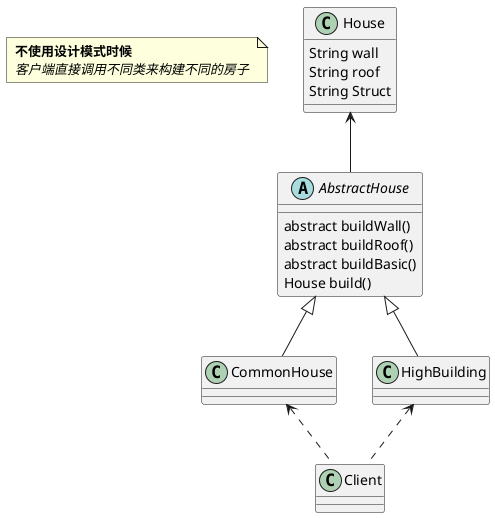 @startuml
'https://plantuml.com/class-diagram

note as N
    <b> 不使用设计模式时候 </b>
    <i> 客户端直接调用不同类来构建不同的房子 </i>
end note
class House{
    String wall
    String roof
    String Struct
}
abstract class AbstractHouse{
    abstract buildWall()
    abstract buildRoof()
    abstract buildBasic()
    House build()
}
House <-- AbstractHouse

AbstractHouse <|-- CommonHouse
AbstractHouse <|-- HighBuilding

CommonHouse <.. Client
HighBuilding <.. Client

@enduml